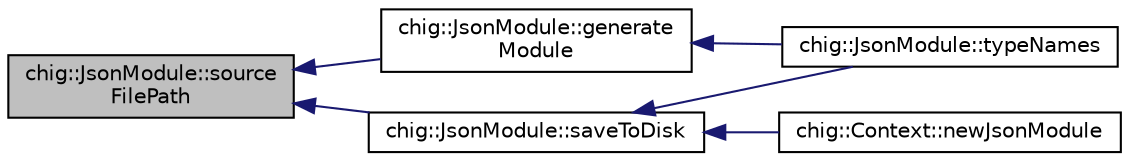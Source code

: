 digraph "chig::JsonModule::sourceFilePath"
{
 // INTERACTIVE_SVG=YES
  edge [fontname="Helvetica",fontsize="10",labelfontname="Helvetica",labelfontsize="10"];
  node [fontname="Helvetica",fontsize="10",shape=record];
  rankdir="LR";
  Node214 [label="chig::JsonModule::source\lFilePath",height=0.2,width=0.4,color="black", fillcolor="grey75", style="filled", fontcolor="black"];
  Node214 -> Node215 [dir="back",color="midnightblue",fontsize="10",style="solid",fontname="Helvetica"];
  Node215 [label="chig::JsonModule::generate\lModule",height=0.2,width=0.4,color="black", fillcolor="white", style="filled",URL="$structchig_1_1JsonModule.html#a073e960b2d6f07ffaa983a61f8b0f635"];
  Node215 -> Node216 [dir="back",color="midnightblue",fontsize="10",style="solid",fontname="Helvetica"];
  Node216 [label="chig::JsonModule::typeNames",height=0.2,width=0.4,color="black", fillcolor="white", style="filled",URL="$structchig_1_1JsonModule.html#ac0085e28a8ff704511c0a4bb1f8eb42d",tooltip="Get the possible DataType names. "];
  Node214 -> Node217 [dir="back",color="midnightblue",fontsize="10",style="solid",fontname="Helvetica"];
  Node217 [label="chig::JsonModule::saveToDisk",height=0.2,width=0.4,color="black", fillcolor="white", style="filled",URL="$structchig_1_1JsonModule.html#ae0301727a42a28a7ec2b7116f6d54e04"];
  Node217 -> Node218 [dir="back",color="midnightblue",fontsize="10",style="solid",fontname="Helvetica"];
  Node218 [label="chig::Context::newJsonModule",height=0.2,width=0.4,color="black", fillcolor="white", style="filled",URL="$structchig_1_1Context.html#a9c11bfd47be5c451906840f293fa82c2"];
  Node217 -> Node216 [dir="back",color="midnightblue",fontsize="10",style="solid",fontname="Helvetica"];
}
